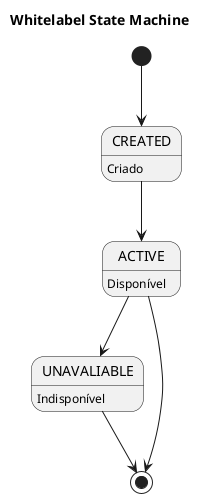 @startuml Whitelabel State Machine
title Whitelabel State Machine
hide empty description

[*] --> CREATED
CREATED --> ACTIVE
CREATED: Criado
ACTIVE: Disponível
ACTIVE --> UNAVALIABLE
UNAVALIABLE: Indisponível
ACTIVE --> [*]
UNAVALIABLE --> [*]
@enduml
